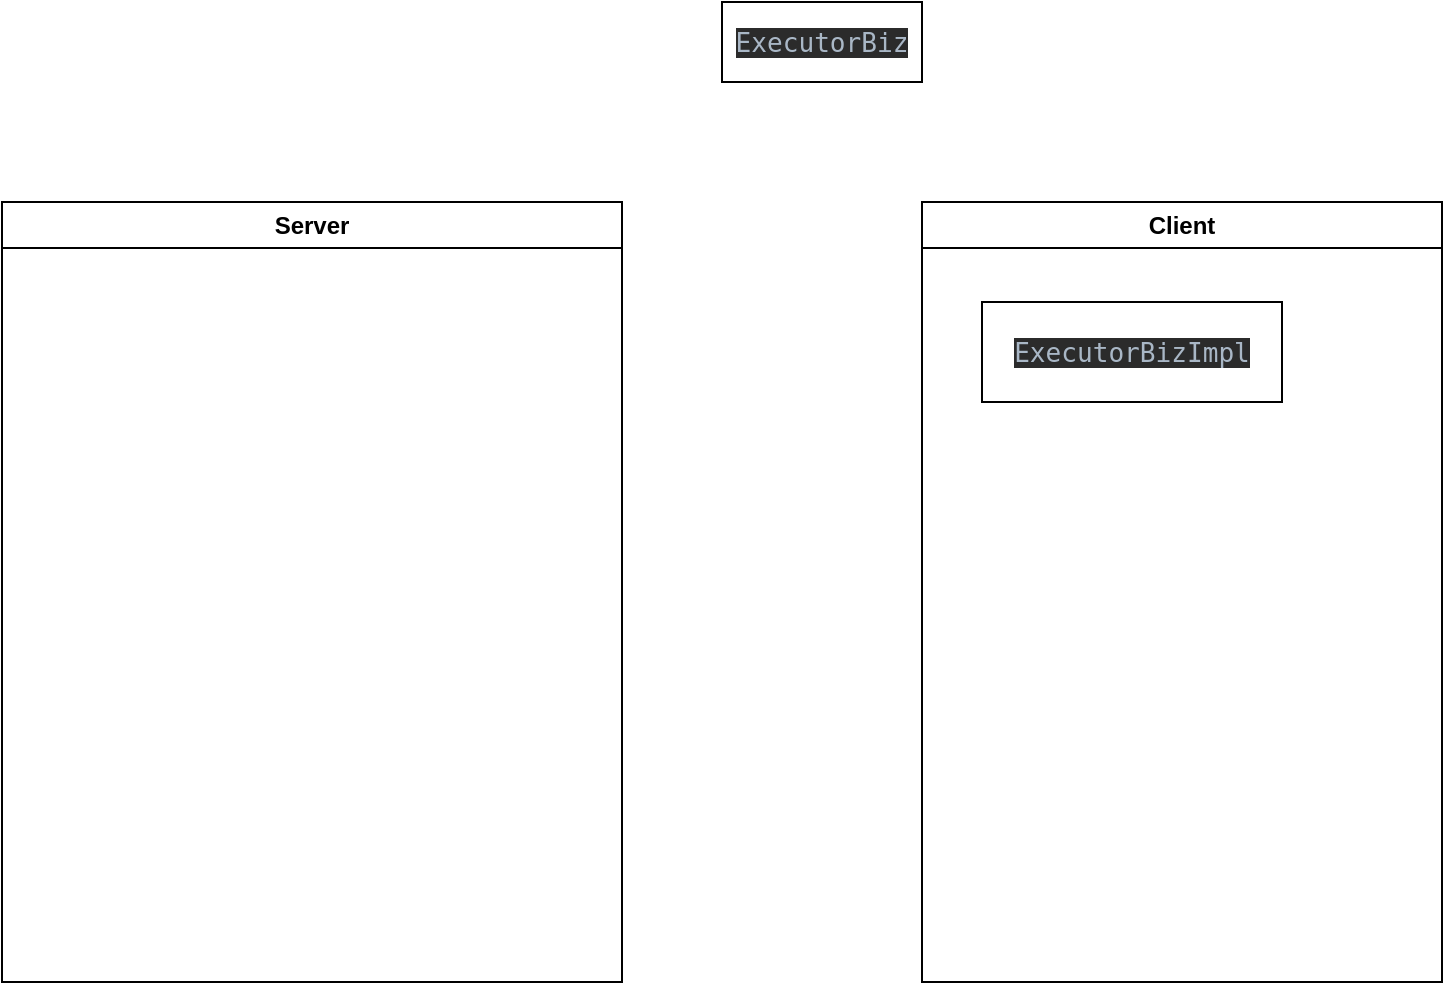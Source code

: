 <mxfile version="28.1.0">
  <diagram name="第 1 页" id="kPw4YNBxurrJfTGqe08F">
    <mxGraphModel dx="1546" dy="858" grid="1" gridSize="10" guides="1" tooltips="1" connect="1" arrows="1" fold="1" page="1" pageScale="1" pageWidth="827" pageHeight="1169" math="0" shadow="0">
      <root>
        <mxCell id="0" />
        <mxCell id="1" parent="0" />
        <mxCell id="DJ5jU6lqjomgZCdglMPA-2" value="Server" style="swimlane;whiteSpace=wrap;html=1;" vertex="1" parent="1">
          <mxGeometry x="40" y="170" width="310" height="390" as="geometry" />
        </mxCell>
        <mxCell id="DJ5jU6lqjomgZCdglMPA-1" value="&lt;div style=&quot;background-color:#2b2b2b;color:#a9b7c6&quot;&gt;&lt;pre style=&quot;font-family:&#39;JetBrains Mono&#39;,monospace;font-size:9.8pt;&quot;&gt;ExecutorBiz&lt;/pre&gt;&lt;/div&gt;" style="whiteSpace=wrap;html=1;align=center;" vertex="1" parent="1">
          <mxGeometry x="400" y="70" width="100" height="40" as="geometry" />
        </mxCell>
        <mxCell id="DJ5jU6lqjomgZCdglMPA-3" value="Client" style="swimlane;whiteSpace=wrap;html=1;startSize=23;" vertex="1" parent="1">
          <mxGeometry x="500" y="170" width="260" height="390" as="geometry" />
        </mxCell>
        <mxCell id="DJ5jU6lqjomgZCdglMPA-4" value="&lt;div style=&quot;background-color:#2b2b2b;color:#a9b7c6&quot;&gt;&lt;pre style=&quot;font-family:&#39;JetBrains Mono&#39;,monospace;font-size:9.8pt;&quot;&gt;ExecutorBizImpl&lt;/pre&gt;&lt;/div&gt;" style="whiteSpace=wrap;html=1;align=center;" vertex="1" parent="DJ5jU6lqjomgZCdglMPA-3">
          <mxGeometry x="30" y="50" width="150" height="50" as="geometry" />
        </mxCell>
      </root>
    </mxGraphModel>
  </diagram>
</mxfile>
